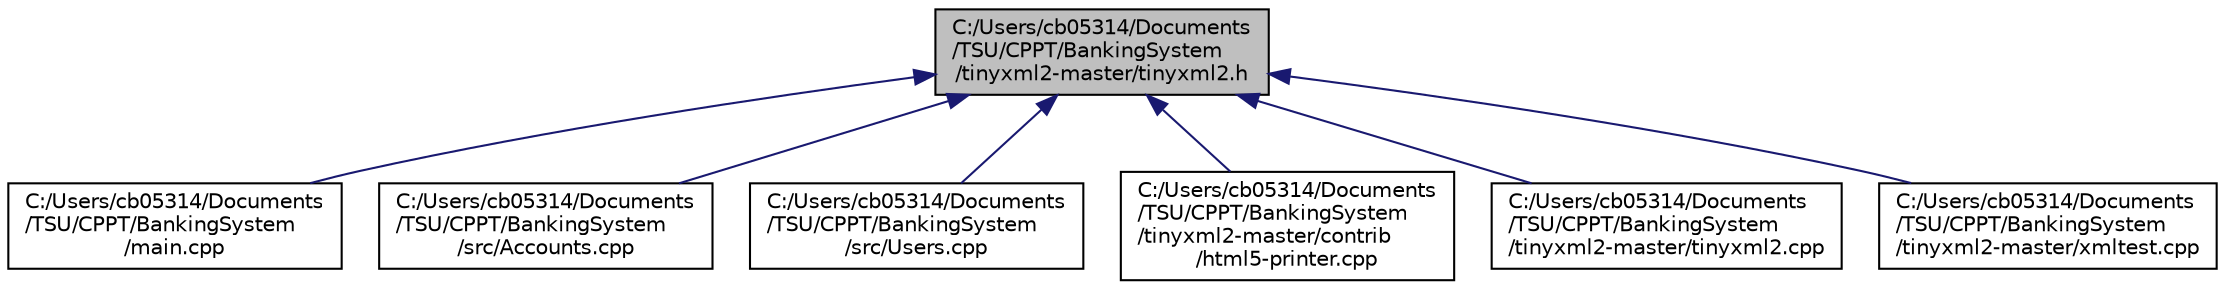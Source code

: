 digraph "C:/Users/cb05314/Documents/TSU/CPPT/BankingSystem/tinyxml2-master/tinyxml2.h"
{
 // LATEX_PDF_SIZE
  edge [fontname="Helvetica",fontsize="10",labelfontname="Helvetica",labelfontsize="10"];
  node [fontname="Helvetica",fontsize="10",shape=record];
  Node1 [label="C:/Users/cb05314/Documents\l/TSU/CPPT/BankingSystem\l/tinyxml2-master/tinyxml2.h",height=0.2,width=0.4,color="black", fillcolor="grey75", style="filled", fontcolor="black",tooltip=" "];
  Node1 -> Node2 [dir="back",color="midnightblue",fontsize="10",style="solid",fontname="Helvetica"];
  Node2 [label="C:/Users/cb05314/Documents\l/TSU/CPPT/BankingSystem\l/main.cpp",height=0.2,width=0.4,color="black", fillcolor="white", style="filled",URL="$main_8cpp.html",tooltip=" "];
  Node1 -> Node3 [dir="back",color="midnightblue",fontsize="10",style="solid",fontname="Helvetica"];
  Node3 [label="C:/Users/cb05314/Documents\l/TSU/CPPT/BankingSystem\l/src/Accounts.cpp",height=0.2,width=0.4,color="black", fillcolor="white", style="filled",URL="$_accounts_8cpp.html",tooltip=" "];
  Node1 -> Node4 [dir="back",color="midnightblue",fontsize="10",style="solid",fontname="Helvetica"];
  Node4 [label="C:/Users/cb05314/Documents\l/TSU/CPPT/BankingSystem\l/src/Users.cpp",height=0.2,width=0.4,color="black", fillcolor="white", style="filled",URL="$_users_8cpp.html",tooltip=" "];
  Node1 -> Node5 [dir="back",color="midnightblue",fontsize="10",style="solid",fontname="Helvetica"];
  Node5 [label="C:/Users/cb05314/Documents\l/TSU/CPPT/BankingSystem\l/tinyxml2-master/contrib\l/html5-printer.cpp",height=0.2,width=0.4,color="black", fillcolor="white", style="filled",URL="$html5-printer_8cpp.html",tooltip=" "];
  Node1 -> Node6 [dir="back",color="midnightblue",fontsize="10",style="solid",fontname="Helvetica"];
  Node6 [label="C:/Users/cb05314/Documents\l/TSU/CPPT/BankingSystem\l/tinyxml2-master/tinyxml2.cpp",height=0.2,width=0.4,color="black", fillcolor="white", style="filled",URL="$tinyxml2_8cpp.html",tooltip=" "];
  Node1 -> Node7 [dir="back",color="midnightblue",fontsize="10",style="solid",fontname="Helvetica"];
  Node7 [label="C:/Users/cb05314/Documents\l/TSU/CPPT/BankingSystem\l/tinyxml2-master/xmltest.cpp",height=0.2,width=0.4,color="black", fillcolor="white", style="filled",URL="$xmltest_8cpp.html",tooltip=" "];
}

